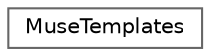 digraph "Graphical Class Hierarchy"
{
 // LATEX_PDF_SIZE
  bgcolor="transparent";
  edge [fontname=Helvetica,fontsize=10,labelfontname=Helvetica,labelfontsize=10];
  node [fontname=Helvetica,fontsize=10,shape=box,height=0.2,width=0.4];
  rankdir="LR";
  Node0 [id="Node000000",label="MuseTemplates",height=0.2,width=0.4,color="grey40", fillcolor="white", style="filled",URL="$class_app_1_1_services_1_1_data_stubs_1_1_muse_templates.html",tooltip=" "];
}
